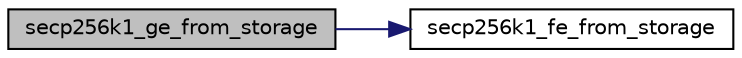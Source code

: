 digraph "secp256k1_ge_from_storage"
{
  edge [fontname="Helvetica",fontsize="10",labelfontname="Helvetica",labelfontsize="10"];
  node [fontname="Helvetica",fontsize="10",shape=record];
  rankdir="LR";
  Node3 [label="secp256k1_ge_from_storage",height=0.2,width=0.4,color="black", fillcolor="grey75", style="filled", fontcolor="black"];
  Node3 -> Node4 [color="midnightblue",fontsize="10",style="solid",fontname="Helvetica"];
  Node4 [label="secp256k1_fe_from_storage",height=0.2,width=0.4,color="black", fillcolor="white", style="filled",URL="$d5/d5a/field_8h.html#a644783b01d20445b5b2f3c9c2abfbae3",tooltip="Convert a field element back from the storage type. "];
}
